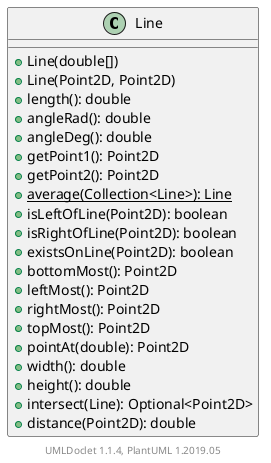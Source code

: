 @startuml

    class Line [[Line.html]] {
        +Line(double[])
        +Line(Point2D, Point2D)
        +length(): double
        +angleRad(): double
        +angleDeg(): double
        +getPoint1(): Point2D
        +getPoint2(): Point2D
        {static} +average(Collection<Line>): Line
        +isLeftOfLine(Point2D): boolean
        +isRightOfLine(Point2D): boolean
        +existsOnLine(Point2D): boolean
        +bottomMost(): Point2D
        +leftMost(): Point2D
        +rightMost(): Point2D
        +topMost(): Point2D
        +pointAt(double): Point2D
        +width(): double
        +height(): double
        +intersect(Line): Optional<Point2D>
        +distance(Point2D): double
    }


    center footer UMLDoclet 1.1.4, PlantUML 1.2019.05
@enduml
